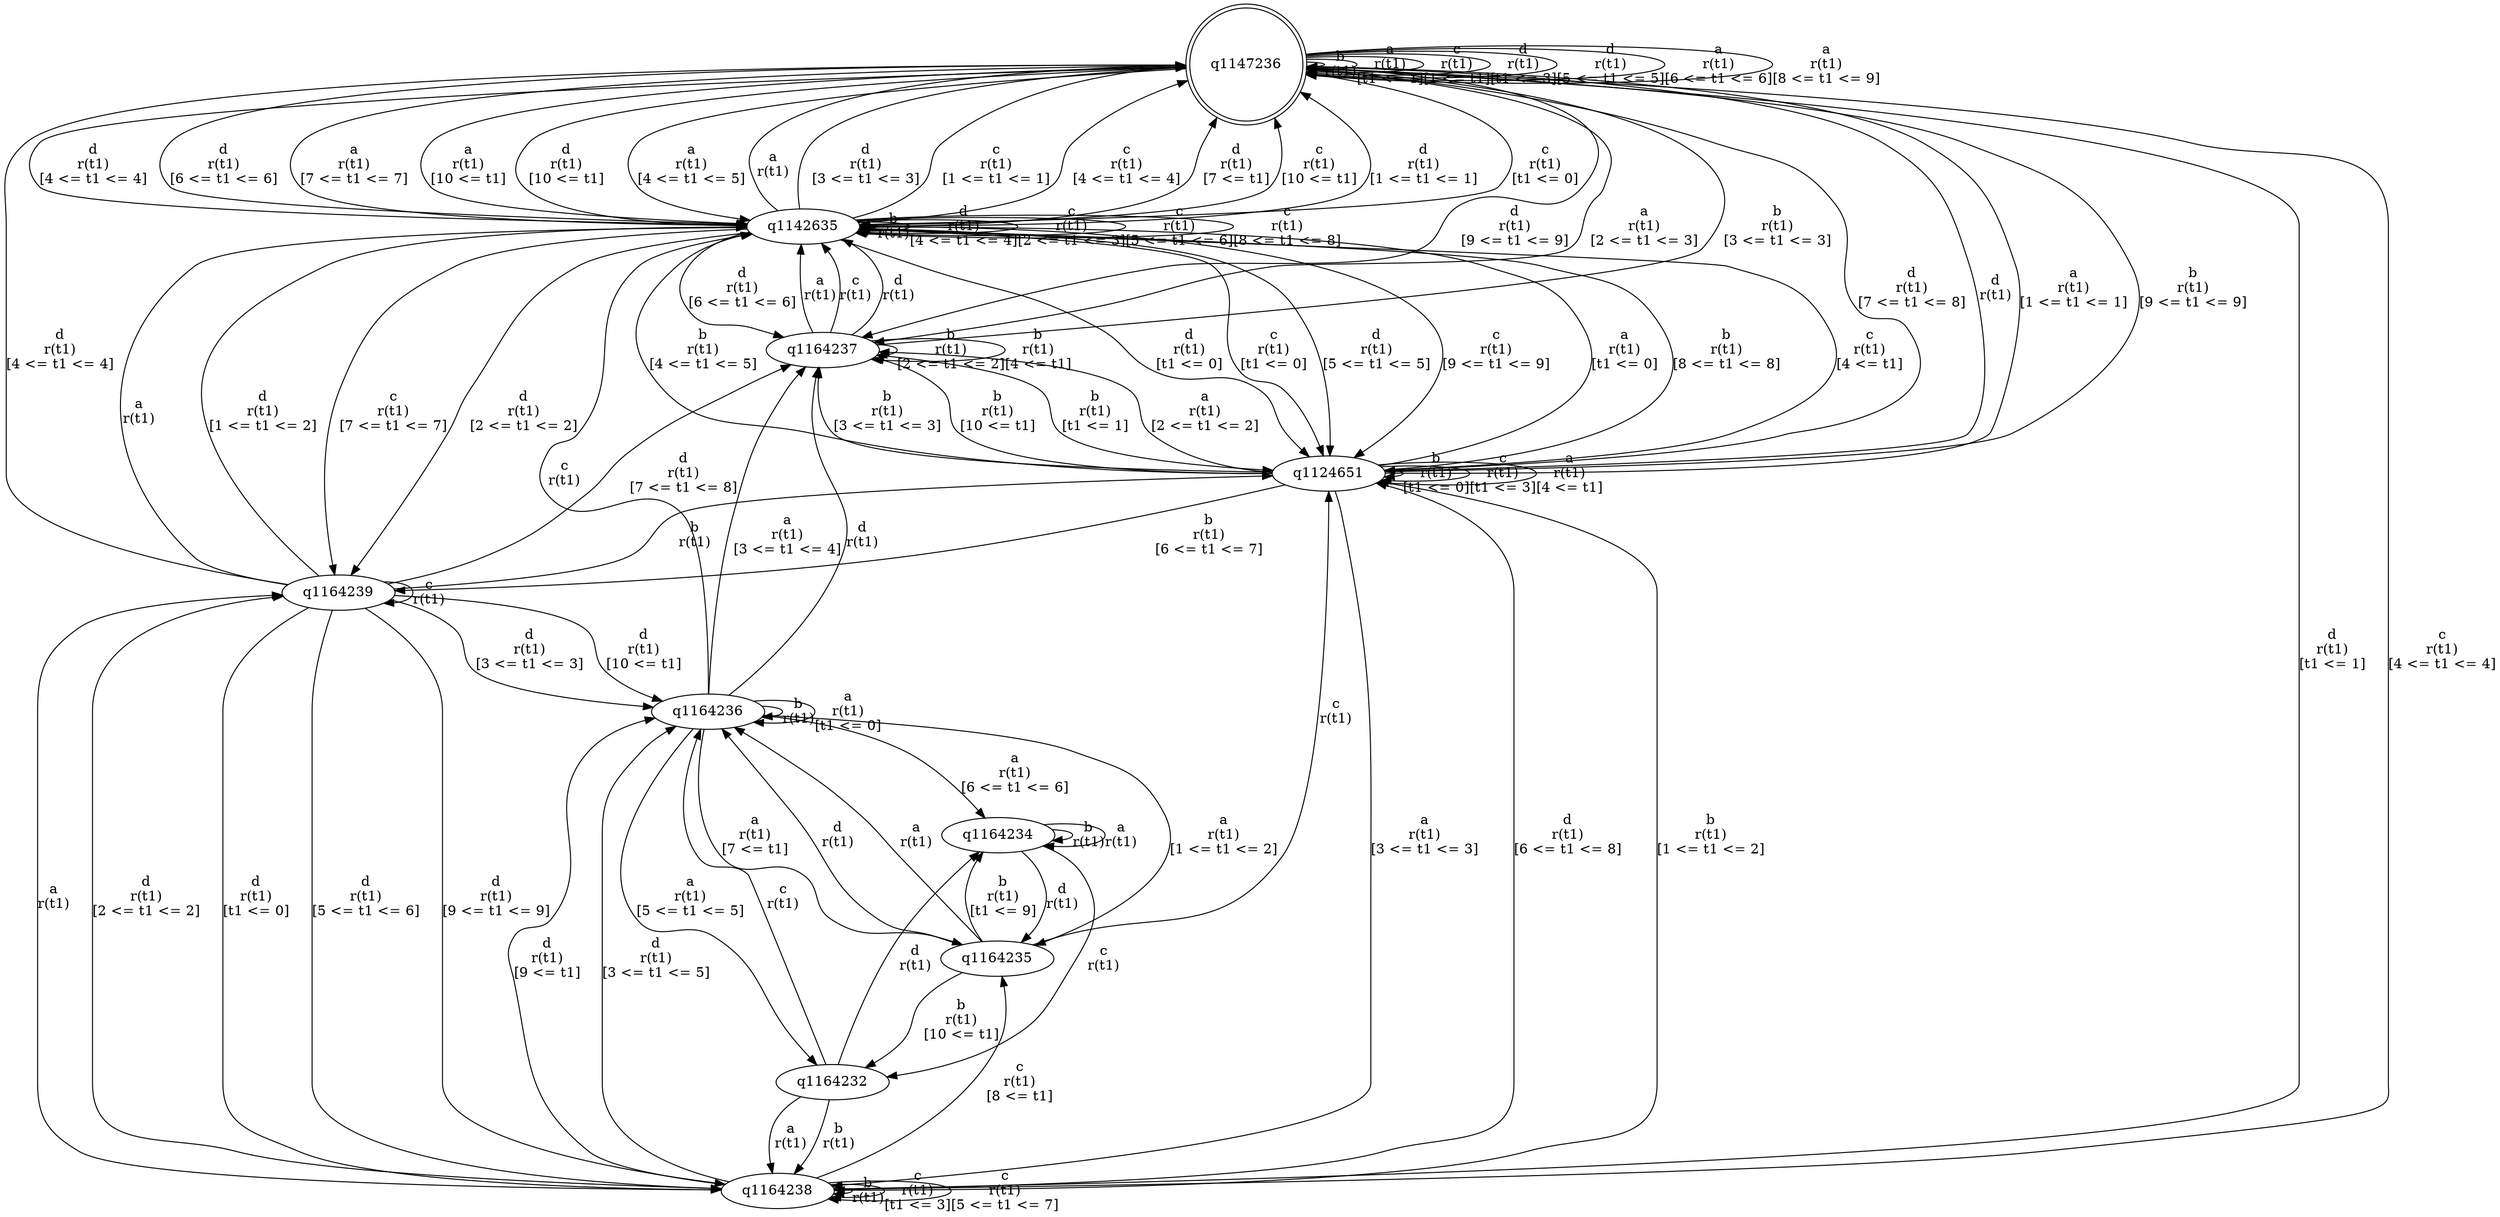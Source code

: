 digraph "tests_1/test17/solution101/solution_verwer" {
	q1147236[label=q1147236 shape=doublecircle]
	q1142635[label=q1142635]
	q1124651[label=q1124651]
	q1164238[label=q1164238]
	q1164239[label=q1164239]
	q1164236[label=q1164236]
	q1164235[label=q1164235]
	q1164232[label=q1164232]
	q1164234[label=q1164234]
	q1164237[label=q1164237]
	q1147236 -> q1147236[label="b\nr(t1)\n"]
	q1147236 -> q1142635[label="c\nr(t1)\n[t1 <= 0]"]
	q1142635 -> q1147236[label="a\nr(t1)\n"]
	q1142635 -> q1142635[label="b\nr(t1)\n"]
	q1142635 -> q1124651[label="c\nr(t1)\n[t1 <= 0]"]
	q1124651 -> q1147236[label="d\nr(t1)\n"]
	q1124651 -> q1142635[label="a\nr(t1)\n[t1 <= 0]"]
	q1124651 -> q1124651[label="b\nr(t1)\n[t1 <= 0]"]
	q1124651 -> q1147236[label="a\nr(t1)\n[1 <= t1 <= 1]"]
	q1124651 -> q1142635[label="c\nr(t1)\n[4 <= t1]"]
	q1124651 -> q1124651[label="c\nr(t1)\n[t1 <= 3]"]
	q1124651 -> q1164238[label="b\nr(t1)\n[1 <= t1 <= 2]"]
	q1164238 -> q1164239[label="a\nr(t1)\n"]
	q1164239 -> q1124651[label="b\nr(t1)\n"]
	q1164239 -> q1142635[label="a\nr(t1)\n"]
	q1164239 -> q1164239[label="c\nr(t1)\n"]
	q1164239 -> q1164238[label="d\nr(t1)\n[t1 <= 0]"]
	q1164239 -> q1142635[label="d\nr(t1)\n[1 <= t1 <= 2]"]
	q1164239 -> q1164236[label="d\nr(t1)\n[3 <= t1 <= 3]"]
	q1164236 -> q1142635[label="c\nr(t1)\n"]
	q1164236 -> q1164236[label="b\nr(t1)\n"]
	q1164236 -> q1164236[label="a\nr(t1)\n[t1 <= 0]"]
	q1164236 -> q1164235[label="a\nr(t1)\n[1 <= t1 <= 2]"]
	q1164235 -> q1124651[label="c\nr(t1)\n"]
	q1164235 -> q1164236[label="d\nr(t1)\n"]
	q1164235 -> q1164236[label="a\nr(t1)\n"]
	q1164235 -> q1164232[label="b\nr(t1)\n[10 <= t1]"]
	q1164232 -> q1164236[label="c\nr(t1)\n"]
	q1164232 -> q1164238[label="b\nr(t1)\n"]
	q1164232 -> q1164238[label="a\nr(t1)\n"]
	q1164232 -> q1164234[label="d\nr(t1)\n"]
	q1164234 -> q1164232[label="c\nr(t1)\n"]
	q1164234 -> q1164235[label="d\nr(t1)\n"]
	q1164234 -> q1164234[label="b\nr(t1)\n"]
	q1164234 -> q1164234[label="a\nr(t1)\n"]
	q1164235 -> q1164234[label="b\nr(t1)\n[t1 <= 9]"]
	q1164236 -> q1164237[label="a\nr(t1)\n[3 <= t1 <= 4]"]
	q1164237 -> q1142635[label="a\nr(t1)\n"]
	q1164237 -> q1142635[label="c\nr(t1)\n"]
	q1164237 -> q1142635[label="d\nr(t1)\n"]
	q1164237 -> q1124651[label="b\nr(t1)\n[t1 <= 1]"]
	q1164237 -> q1164237[label="b\nr(t1)\n[2 <= t1 <= 2]"]
	q1164237 -> q1147236[label="b\nr(t1)\n[3 <= t1 <= 3]"]
	q1164237 -> q1164237[label="b\nr(t1)\n[4 <= t1]"]
	q1164236 -> q1164232[label="a\nr(t1)\n[5 <= t1 <= 5]"]
	q1164236 -> q1164234[label="a\nr(t1)\n[6 <= t1 <= 6]"]
	q1164236 -> q1164235[label="a\nr(t1)\n[7 <= t1]"]
	q1164236 -> q1164237[label="d\nr(t1)\n"]
	q1164239 -> q1147236[label="d\nr(t1)\n[4 <= t1 <= 4]"]
	q1164239 -> q1164238[label="d\nr(t1)\n[5 <= t1 <= 6]"]
	q1164239 -> q1164237[label="d\nr(t1)\n[7 <= t1 <= 8]"]
	q1164239 -> q1164238[label="d\nr(t1)\n[9 <= t1 <= 9]"]
	q1164239 -> q1164236[label="d\nr(t1)\n[10 <= t1]"]
	q1164238 -> q1164238[label="b\nr(t1)\n"]
	q1164238 -> q1147236[label="d\nr(t1)\n[t1 <= 1]"]
	q1164238 -> q1164239[label="d\nr(t1)\n[2 <= t1 <= 2]"]
	q1164238 -> q1164238[label="c\nr(t1)\n[t1 <= 3]"]
	q1164238 -> q1147236[label="c\nr(t1)\n[4 <= t1 <= 4]"]
	q1164238 -> q1124651[label="d\nr(t1)\n[6 <= t1 <= 8]"]
	q1164238 -> q1164236[label="d\nr(t1)\n[9 <= t1]"]
	q1164238 -> q1164235[label="c\nr(t1)\n[8 <= t1]"]
	q1164238 -> q1164238[label="c\nr(t1)\n[5 <= t1 <= 7]"]
	q1164238 -> q1164236[label="d\nr(t1)\n[3 <= t1 <= 5]"]
	q1124651 -> q1124651[label="a\nr(t1)\n[4 <= t1]"]
	q1124651 -> q1164237[label="a\nr(t1)\n[2 <= t1 <= 2]"]
	q1124651 -> q1164238[label="a\nr(t1)\n[3 <= t1 <= 3]"]
	q1124651 -> q1164237[label="b\nr(t1)\n[3 <= t1 <= 3]"]
	q1124651 -> q1142635[label="b\nr(t1)\n[4 <= t1 <= 5]"]
	q1124651 -> q1142635[label="b\nr(t1)\n[8 <= t1 <= 8]"]
	q1124651 -> q1147236[label="b\nr(t1)\n[9 <= t1 <= 9]"]
	q1124651 -> q1164237[label="b\nr(t1)\n[10 <= t1]"]
	q1124651 -> q1164239[label="b\nr(t1)\n[6 <= t1 <= 7]"]
	q1142635 -> q1147236[label="d\nr(t1)\n[3 <= t1 <= 3]"]
	q1142635 -> q1147236[label="c\nr(t1)\n[1 <= t1 <= 1]"]
	q1142635 -> q1142635[label="d\nr(t1)\n[4 <= t1 <= 4]"]
	q1142635 -> q1142635[label="c\nr(t1)\n[2 <= t1 <= 3]"]
	q1142635 -> q1124651[label="d\nr(t1)\n[5 <= t1 <= 5]"]
	q1142635 -> q1147236[label="c\nr(t1)\n[4 <= t1 <= 4]"]
	q1142635 -> q1164237[label="d\nr(t1)\n[6 <= t1 <= 6]"]
	q1142635 -> q1147236[label="d\nr(t1)\n[7 <= t1]"]
	q1142635 -> q1142635[label="c\nr(t1)\n[5 <= t1 <= 6]"]
	q1142635 -> q1164239[label="c\nr(t1)\n[7 <= t1 <= 7]"]
	q1142635 -> q1142635[label="c\nr(t1)\n[8 <= t1 <= 8]"]
	q1142635 -> q1124651[label="c\nr(t1)\n[9 <= t1 <= 9]"]
	q1142635 -> q1147236[label="c\nr(t1)\n[10 <= t1]"]
	q1142635 -> q1124651[label="d\nr(t1)\n[t1 <= 0]"]
	q1142635 -> q1147236[label="d\nr(t1)\n[1 <= t1 <= 1]"]
	q1142635 -> q1164239[label="d\nr(t1)\n[2 <= t1 <= 2]"]
	q1147236 -> q1147236[label="a\nr(t1)\n[t1 <= 1]"]
	q1147236 -> q1147236[label="c\nr(t1)\n[1 <= t1]"]
	q1147236 -> q1147236[label="d\nr(t1)\n[t1 <= 3]"]
	q1147236 -> q1142635[label="d\nr(t1)\n[4 <= t1 <= 4]"]
	q1147236 -> q1147236[label="d\nr(t1)\n[5 <= t1 <= 5]"]
	q1147236 -> q1147236[label="a\nr(t1)\n[6 <= t1 <= 6]"]
	q1147236 -> q1142635[label="d\nr(t1)\n[6 <= t1 <= 6]"]
	q1147236 -> q1142635[label="a\nr(t1)\n[7 <= t1 <= 7]"]
	q1147236 -> q1142635[label="a\nr(t1)\n[10 <= t1]"]
	q1147236 -> q1147236[label="a\nr(t1)\n[8 <= t1 <= 9]"]
	q1147236 -> q1164237[label="d\nr(t1)\n[9 <= t1 <= 9]"]
	q1147236 -> q1142635[label="d\nr(t1)\n[10 <= t1]"]
	q1147236 -> q1142635[label="a\nr(t1)\n[4 <= t1 <= 5]"]
	q1147236 -> q1164237[label="a\nr(t1)\n[2 <= t1 <= 3]"]
	q1147236 -> q1124651[label="d\nr(t1)\n[7 <= t1 <= 8]"]
}
